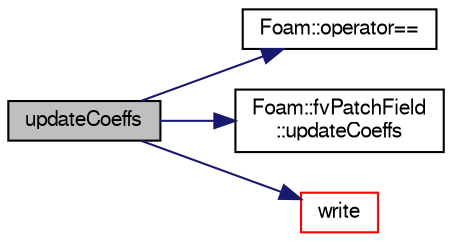 digraph "updateCoeffs"
{
  bgcolor="transparent";
  edge [fontname="FreeSans",fontsize="10",labelfontname="FreeSans",labelfontsize="10"];
  node [fontname="FreeSans",fontsize="10",shape=record];
  rankdir="LR";
  Node40 [label="updateCoeffs",height=0.2,width=0.4,color="black", fillcolor="grey75", style="filled", fontcolor="black"];
  Node40 -> Node41 [color="midnightblue",fontsize="10",style="solid",fontname="FreeSans"];
  Node41 [label="Foam::operator==",height=0.2,width=0.4,color="black",URL="$a21124.html#a28a45d2e3cca6152b024de57575abbf1"];
  Node40 -> Node42 [color="midnightblue",fontsize="10",style="solid",fontname="FreeSans"];
  Node42 [label="Foam::fvPatchField\l::updateCoeffs",height=0.2,width=0.4,color="black",URL="$a22354.html#a7e24eafac629d3733181cd942d4c902f",tooltip="Update the coefficients associated with the patch field. "];
  Node40 -> Node43 [color="midnightblue",fontsize="10",style="solid",fontname="FreeSans"];
  Node43 [label="write",height=0.2,width=0.4,color="red",URL="$a22122.html#a293fdfec8bdfbd5c3913ab4c9f3454ff",tooltip="Write. "];
}
